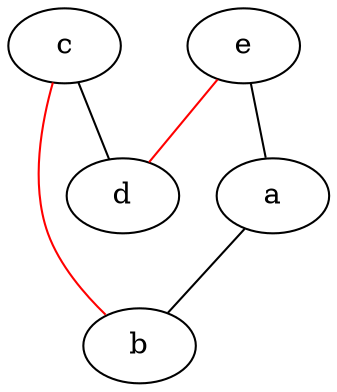 Graph G {
c,e,a,d,b
e -- d  [color="red"]
c -- b  [color="red"]
c -- d  [color="black"]
e -- a  [color="black"]
a -- b  [color="black"]
}
